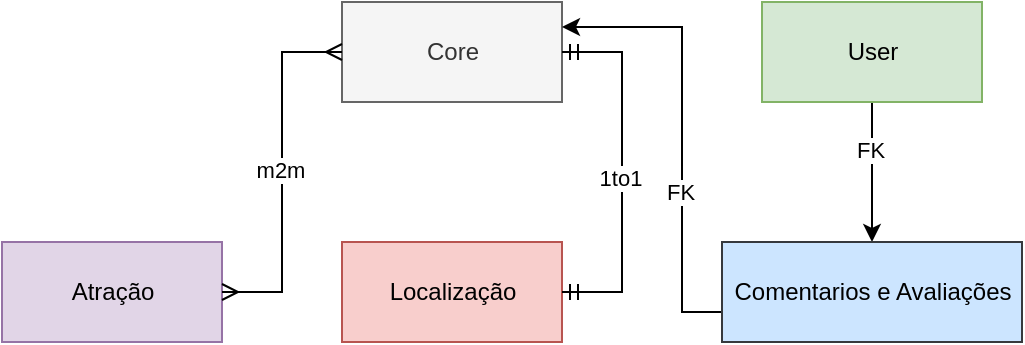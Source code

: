 <mxfile version="16.5.1" type="device"><diagram id="Ht1M8jgEwFfnCIfOTk4-" name="Page-1"><mxGraphModel dx="981" dy="603" grid="1" gridSize="10" guides="1" tooltips="1" connect="1" arrows="1" fold="1" page="1" pageScale="1" pageWidth="1169" pageHeight="827" math="0" shadow="0"><root><mxCell id="0"/><mxCell id="1" parent="0"/><mxCell id="6NmHvSmXZfm2DHKJR7IN-2" value="Atração" style="html=1;fillColor=#e1d5e7;strokeColor=#9673a6;" parent="1" vertex="1"><mxGeometry x="310" y="470" width="110" height="50" as="geometry"/></mxCell><mxCell id="6NmHvSmXZfm2DHKJR7IN-3" value="Core" style="html=1;fillColor=#f5f5f5;fontColor=#333333;strokeColor=#666666;" parent="1" vertex="1"><mxGeometry x="480" y="350" width="110" height="50" as="geometry"/></mxCell><mxCell id="Q_wp5UgcfocR_u5xvuHH-12" style="edgeStyle=orthogonalEdgeStyle;rounded=0;orthogonalLoop=1;jettySize=auto;html=1;exitX=0.5;exitY=1;exitDx=0;exitDy=0;" edge="1" parent="1" source="6NmHvSmXZfm2DHKJR7IN-4" target="6NmHvSmXZfm2DHKJR7IN-6"><mxGeometry relative="1" as="geometry"><Array as="points"><mxPoint x="745" y="450"/><mxPoint x="745" y="450"/></Array></mxGeometry></mxCell><mxCell id="Q_wp5UgcfocR_u5xvuHH-15" value="FK" style="edgeLabel;html=1;align=center;verticalAlign=middle;resizable=0;points=[];" vertex="1" connectable="0" parent="Q_wp5UgcfocR_u5xvuHH-12"><mxGeometry x="-0.333" y="-1" relative="1" as="geometry"><mxPoint as="offset"/></mxGeometry></mxCell><mxCell id="6NmHvSmXZfm2DHKJR7IN-4" value="User" style="html=1;fillColor=#d5e8d4;strokeColor=#82b366;" parent="1" vertex="1"><mxGeometry x="690" y="350" width="110" height="50" as="geometry"/></mxCell><mxCell id="6NmHvSmXZfm2DHKJR7IN-5" value="Localização" style="html=1;fillColor=#f8cecc;strokeColor=#b85450;" parent="1" vertex="1"><mxGeometry x="480" y="470" width="110" height="50" as="geometry"/></mxCell><mxCell id="Q_wp5UgcfocR_u5xvuHH-11" style="edgeStyle=orthogonalEdgeStyle;rounded=0;orthogonalLoop=1;jettySize=auto;html=1;entryX=1;entryY=0.25;entryDx=0;entryDy=0;" edge="1" parent="1" source="6NmHvSmXZfm2DHKJR7IN-6" target="6NmHvSmXZfm2DHKJR7IN-3"><mxGeometry relative="1" as="geometry"><Array as="points"><mxPoint x="650" y="505"/><mxPoint x="650" y="363"/></Array></mxGeometry></mxCell><mxCell id="Q_wp5UgcfocR_u5xvuHH-13" value="FK" style="edgeLabel;html=1;align=center;verticalAlign=middle;resizable=0;points=[];" vertex="1" connectable="0" parent="Q_wp5UgcfocR_u5xvuHH-11"><mxGeometry x="-0.282" y="1" relative="1" as="geometry"><mxPoint as="offset"/></mxGeometry></mxCell><mxCell id="6NmHvSmXZfm2DHKJR7IN-6" value="Comentarios e Avaliações" style="html=1;fillColor=#cce5ff;strokeColor=#36393d;" parent="1" vertex="1"><mxGeometry x="670" y="470" width="150" height="50" as="geometry"/></mxCell><mxCell id="Q_wp5UgcfocR_u5xvuHH-5" value="" style="edgeStyle=entityRelationEdgeStyle;fontSize=12;html=1;endArrow=ERmany;startArrow=ERmany;rounded=0;entryX=0;entryY=0.5;entryDx=0;entryDy=0;" edge="1" parent="1" source="6NmHvSmXZfm2DHKJR7IN-2" target="6NmHvSmXZfm2DHKJR7IN-3"><mxGeometry width="100" height="100" relative="1" as="geometry"><mxPoint x="260" y="439" as="sourcePoint"/><mxPoint x="360" y="339" as="targetPoint"/></mxGeometry></mxCell><mxCell id="Q_wp5UgcfocR_u5xvuHH-10" value="m2m" style="edgeLabel;html=1;align=center;verticalAlign=middle;resizable=0;points=[];" vertex="1" connectable="0" parent="Q_wp5UgcfocR_u5xvuHH-5"><mxGeometry x="0.01" y="1" relative="1" as="geometry"><mxPoint as="offset"/></mxGeometry></mxCell><mxCell id="Q_wp5UgcfocR_u5xvuHH-8" value="" style="edgeStyle=entityRelationEdgeStyle;fontSize=12;html=1;endArrow=ERmandOne;startArrow=ERmandOne;rounded=0;entryX=1;entryY=0.5;entryDx=0;entryDy=0;exitX=1;exitY=0.5;exitDx=0;exitDy=0;" edge="1" parent="1" source="6NmHvSmXZfm2DHKJR7IN-5" target="6NmHvSmXZfm2DHKJR7IN-3"><mxGeometry width="100" height="100" relative="1" as="geometry"><mxPoint x="540" y="500" as="sourcePoint"/><mxPoint x="640" y="400" as="targetPoint"/></mxGeometry></mxCell><mxCell id="Q_wp5UgcfocR_u5xvuHH-9" value="1to1" style="edgeLabel;html=1;align=center;verticalAlign=middle;resizable=0;points=[];" vertex="1" connectable="0" parent="Q_wp5UgcfocR_u5xvuHH-8"><mxGeometry x="-0.03" y="1" relative="1" as="geometry"><mxPoint as="offset"/></mxGeometry></mxCell></root></mxGraphModel></diagram></mxfile>
